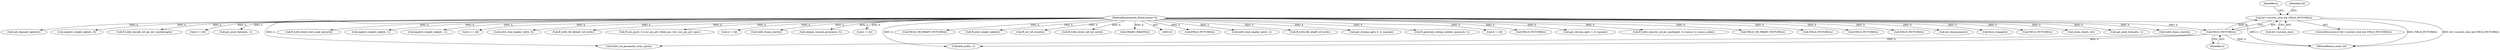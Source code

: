 digraph "0_FFmpeg_29ffeef5e73b8f41ff3a3f2242d356759c66f91f@pointer" {
"1000179" [label="(Call,h0->current_slice && FIELD_PICTURE(h))"];
"1000183" [label="(Call,FIELD_PICTURE(h))"];
"1000125" [label="(MethodParameterIn,H264Context *h)"];
"1001732" [label="(Call,FIELD_PICTURE(h))"];
"1000909" [label="(Call,h264_slice_header_init(h, 1))"];
"1002440" [label="(Call,ff_h264_fill_mbaff_ref_list(h))"];
"1002569" [label="(Call,get_chroma_qp(h, 0, h->qscale))"];
"1001583" [label="(Call,ff_generate_sliding_window_mmcos(h, 1))"];
"1001908" [label="(Call,h != h0)"];
"1000187" [label="(Identifier,h)"];
"1000179" [label="(Call,h0->current_slice && FIELD_PICTURE(h))"];
"1001830" [label="(Call,FIELD_PICTURE(h))"];
"1002581" [label="(Call,get_chroma_qp(h, 1, h->qscale))"];
"1001602" [label="(Call,ff_h264_execute_ref_pic_marking(h, h->mmco, h->mmco_index))"];
"1001981" [label="(Call,FIELD_OR_MBAFF_PICTURE(h))"];
"1000495" [label="(Call,h264_set_parameter_from_sps(h))"];
"1000183" [label="(Call,FIELD_PICTURE(h))"];
"1001805" [label="(Call,FIELD_PICTURE(h))"];
"1001800" [label="(Call,FIELD_PICTURE(h))"];
"1000178" [label="(ControlStructure,if (h0->current_slice && FIELD_PICTURE(h)))"];
"1001316" [label="(Call,FIELD_PICTURE(h))"];
"1000735" [label="(Call,init_dimensions(h))"];
"1000180" [label="(Call,h0->current_slice)"];
"1000868" [label="(Call,flush_change(h))"];
"1001749" [label="(Call,FIELD_PICTURE(h))"];
"1001914" [label="(Call,clone_slice(h, h0))"];
"1000945" [label="(Call,get_pixel_format(h, 1))"];
"1001813" [label="(Call,h264_frame_start(h))"];
"1000991" [label="(Call,init_dequant_tables(h))"];
"1002457" [label="(Call,implicit_weight_table(h, 0))"];
"1002294" [label="(Call,ff_h264_decode_ref_pic_list_reordering(h))"];
"1002835" [label="(Call,h != h0)"];
"1000874" [label="(Call,get_pixel_format(h, 1))"];
"1003426" [label="(MethodReturn,static int)"];
"1002474" [label="(Call,ff_h264_direct_dist_scale_factor(h))"];
"1002460" [label="(Call,implicit_weight_table(h, 1))"];
"1002360" [label="(Call,implicit_weight_table(h, -1))"];
"1000977" [label="(Call,h == h0)"];
"1000184" [label="(Identifier,h)"];
"1000962" [label="(Call,h264_slice_header_init(h, 0))"];
"1002283" [label="(Call,ff_h264_fill_default_ref_list(h))"];
"1002216" [label="(Call,ff_init_poc(h, h->cur_pic_ptr->field_poc, &h->cur_pic_ptr->poc))"];
"1000929" [label="(Call,h != h0)"];
"1001531" [label="(Call,h264_frame_start(h))"];
"1001826" [label="(Call,release_unused_pictures(h, 0))"];
"1000191" [label="(Identifier,h0)"];
"1000125" [label="(MethodParameterIn,H264Context *h)"];
"1000851" [label="(Call,h != h0)"];
"1000186" [label="(Call,field_end(h, 1))"];
"1002027" [label="(Call,FIELD_OR_MBAFF_PICTURE(h))"];
"1002342" [label="(Call,ff_pred_weight_table(h))"];
"1002246" [label="(Call,ff_set_ref_count(h))"];
"1002476" [label="(Call,ff_h264_direct_ref_list_init(h))"];
"1002437" [label="(Call,FRAME_MBAFF(h))"];
"1000179" -> "1000178"  [label="AST: "];
"1000179" -> "1000180"  [label="CFG: "];
"1000179" -> "1000183"  [label="CFG: "];
"1000180" -> "1000179"  [label="AST: "];
"1000183" -> "1000179"  [label="AST: "];
"1000187" -> "1000179"  [label="CFG: "];
"1000191" -> "1000179"  [label="CFG: "];
"1000179" -> "1003426"  [label="DDG: h0->current_slice && FIELD_PICTURE(h)"];
"1000179" -> "1003426"  [label="DDG: FIELD_PICTURE(h)"];
"1000183" -> "1000179"  [label="DDG: h"];
"1000183" -> "1000184"  [label="CFG: "];
"1000184" -> "1000183"  [label="AST: "];
"1000183" -> "1003426"  [label="DDG: h"];
"1000125" -> "1000183"  [label="DDG: h"];
"1000183" -> "1000186"  [label="DDG: h"];
"1000183" -> "1000495"  [label="DDG: h"];
"1000125" -> "1000124"  [label="AST: "];
"1000125" -> "1003426"  [label="DDG: h"];
"1000125" -> "1000186"  [label="DDG: h"];
"1000125" -> "1000495"  [label="DDG: h"];
"1000125" -> "1000735"  [label="DDG: h"];
"1000125" -> "1000851"  [label="DDG: h"];
"1000125" -> "1000868"  [label="DDG: h"];
"1000125" -> "1000874"  [label="DDG: h"];
"1000125" -> "1000909"  [label="DDG: h"];
"1000125" -> "1000929"  [label="DDG: h"];
"1000125" -> "1000945"  [label="DDG: h"];
"1000125" -> "1000962"  [label="DDG: h"];
"1000125" -> "1000977"  [label="DDG: h"];
"1000125" -> "1000991"  [label="DDG: h"];
"1000125" -> "1001316"  [label="DDG: h"];
"1000125" -> "1001531"  [label="DDG: h"];
"1000125" -> "1001583"  [label="DDG: h"];
"1000125" -> "1001602"  [label="DDG: h"];
"1000125" -> "1001732"  [label="DDG: h"];
"1000125" -> "1001749"  [label="DDG: h"];
"1000125" -> "1001800"  [label="DDG: h"];
"1000125" -> "1001805"  [label="DDG: h"];
"1000125" -> "1001813"  [label="DDG: h"];
"1000125" -> "1001826"  [label="DDG: h"];
"1000125" -> "1001830"  [label="DDG: h"];
"1000125" -> "1001908"  [label="DDG: h"];
"1000125" -> "1001914"  [label="DDG: h"];
"1000125" -> "1001981"  [label="DDG: h"];
"1000125" -> "1002027"  [label="DDG: h"];
"1000125" -> "1002216"  [label="DDG: h"];
"1000125" -> "1002246"  [label="DDG: h"];
"1000125" -> "1002283"  [label="DDG: h"];
"1000125" -> "1002294"  [label="DDG: h"];
"1000125" -> "1002342"  [label="DDG: h"];
"1000125" -> "1002360"  [label="DDG: h"];
"1000125" -> "1002437"  [label="DDG: h"];
"1000125" -> "1002440"  [label="DDG: h"];
"1000125" -> "1002457"  [label="DDG: h"];
"1000125" -> "1002460"  [label="DDG: h"];
"1000125" -> "1002474"  [label="DDG: h"];
"1000125" -> "1002476"  [label="DDG: h"];
"1000125" -> "1002569"  [label="DDG: h"];
"1000125" -> "1002581"  [label="DDG: h"];
"1000125" -> "1002835"  [label="DDG: h"];
}
